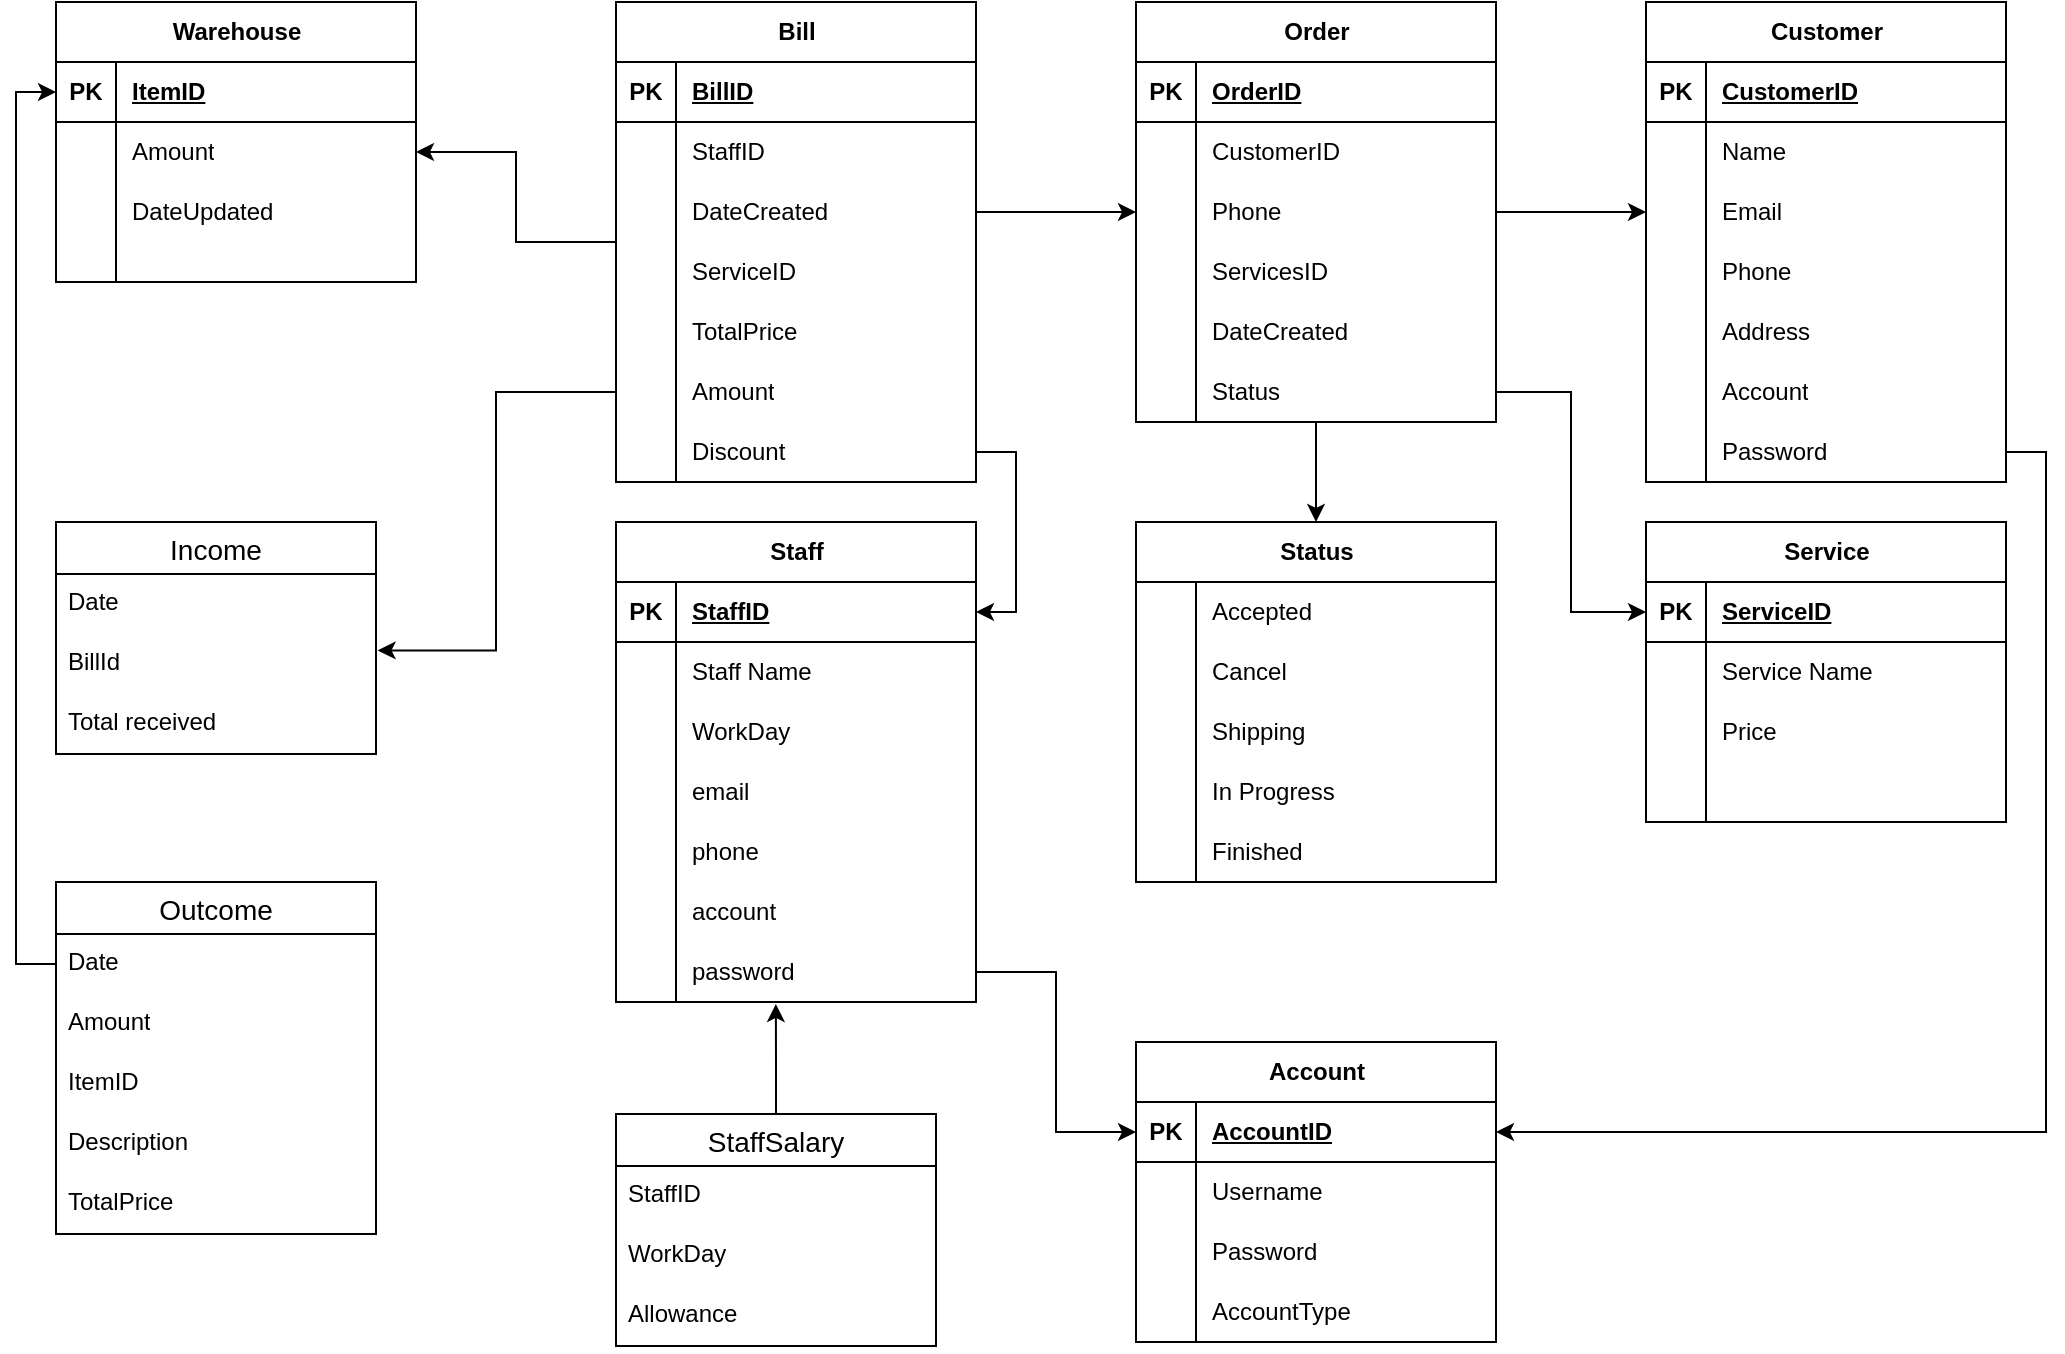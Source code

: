 <mxfile version="21.2.9" type="device">
  <diagram name="Page-1" id="o7wkLLLnTielFlloHfRZ">
    <mxGraphModel dx="1900" dy="541" grid="1" gridSize="10" guides="1" tooltips="1" connect="1" arrows="1" fold="1" page="1" pageScale="1" pageWidth="850" pageHeight="1100" math="0" shadow="0">
      <root>
        <mxCell id="0" />
        <mxCell id="1" parent="0" />
        <mxCell id="lb1HLrPJWHEXvHFpkIHX-1" value="Order" style="shape=table;startSize=30;container=1;collapsible=1;childLayout=tableLayout;fixedRows=1;rowLines=0;fontStyle=1;align=center;resizeLast=1;html=1;" vertex="1" parent="1">
          <mxGeometry x="80" y="80" width="180" height="210" as="geometry" />
        </mxCell>
        <mxCell id="lb1HLrPJWHEXvHFpkIHX-2" value="" style="shape=tableRow;horizontal=0;startSize=0;swimlaneHead=0;swimlaneBody=0;fillColor=none;collapsible=0;dropTarget=0;points=[[0,0.5],[1,0.5]];portConstraint=eastwest;top=0;left=0;right=0;bottom=1;" vertex="1" parent="lb1HLrPJWHEXvHFpkIHX-1">
          <mxGeometry y="30" width="180" height="30" as="geometry" />
        </mxCell>
        <mxCell id="lb1HLrPJWHEXvHFpkIHX-3" value="PK" style="shape=partialRectangle;connectable=0;fillColor=none;top=0;left=0;bottom=0;right=0;fontStyle=1;overflow=hidden;whiteSpace=wrap;html=1;" vertex="1" parent="lb1HLrPJWHEXvHFpkIHX-2">
          <mxGeometry width="30" height="30" as="geometry">
            <mxRectangle width="30" height="30" as="alternateBounds" />
          </mxGeometry>
        </mxCell>
        <mxCell id="lb1HLrPJWHEXvHFpkIHX-4" value="OrderID" style="shape=partialRectangle;connectable=0;fillColor=none;top=0;left=0;bottom=0;right=0;align=left;spacingLeft=6;fontStyle=5;overflow=hidden;whiteSpace=wrap;html=1;" vertex="1" parent="lb1HLrPJWHEXvHFpkIHX-2">
          <mxGeometry x="30" width="150" height="30" as="geometry">
            <mxRectangle width="150" height="30" as="alternateBounds" />
          </mxGeometry>
        </mxCell>
        <mxCell id="lb1HLrPJWHEXvHFpkIHX-5" value="" style="shape=tableRow;horizontal=0;startSize=0;swimlaneHead=0;swimlaneBody=0;fillColor=none;collapsible=0;dropTarget=0;points=[[0,0.5],[1,0.5]];portConstraint=eastwest;top=0;left=0;right=0;bottom=0;" vertex="1" parent="lb1HLrPJWHEXvHFpkIHX-1">
          <mxGeometry y="60" width="180" height="30" as="geometry" />
        </mxCell>
        <mxCell id="lb1HLrPJWHEXvHFpkIHX-6" value="" style="shape=partialRectangle;connectable=0;fillColor=none;top=0;left=0;bottom=0;right=0;editable=1;overflow=hidden;whiteSpace=wrap;html=1;" vertex="1" parent="lb1HLrPJWHEXvHFpkIHX-5">
          <mxGeometry width="30" height="30" as="geometry">
            <mxRectangle width="30" height="30" as="alternateBounds" />
          </mxGeometry>
        </mxCell>
        <mxCell id="lb1HLrPJWHEXvHFpkIHX-7" value="CustomerID" style="shape=partialRectangle;connectable=0;fillColor=none;top=0;left=0;bottom=0;right=0;align=left;spacingLeft=6;overflow=hidden;whiteSpace=wrap;html=1;" vertex="1" parent="lb1HLrPJWHEXvHFpkIHX-5">
          <mxGeometry x="30" width="150" height="30" as="geometry">
            <mxRectangle width="150" height="30" as="alternateBounds" />
          </mxGeometry>
        </mxCell>
        <mxCell id="lb1HLrPJWHEXvHFpkIHX-8" value="" style="shape=tableRow;horizontal=0;startSize=0;swimlaneHead=0;swimlaneBody=0;fillColor=none;collapsible=0;dropTarget=0;points=[[0,0.5],[1,0.5]];portConstraint=eastwest;top=0;left=0;right=0;bottom=0;" vertex="1" parent="lb1HLrPJWHEXvHFpkIHX-1">
          <mxGeometry y="90" width="180" height="30" as="geometry" />
        </mxCell>
        <mxCell id="lb1HLrPJWHEXvHFpkIHX-9" value="" style="shape=partialRectangle;connectable=0;fillColor=none;top=0;left=0;bottom=0;right=0;editable=1;overflow=hidden;whiteSpace=wrap;html=1;" vertex="1" parent="lb1HLrPJWHEXvHFpkIHX-8">
          <mxGeometry width="30" height="30" as="geometry">
            <mxRectangle width="30" height="30" as="alternateBounds" />
          </mxGeometry>
        </mxCell>
        <mxCell id="lb1HLrPJWHEXvHFpkIHX-10" value="Phone" style="shape=partialRectangle;connectable=0;fillColor=none;top=0;left=0;bottom=0;right=0;align=left;spacingLeft=6;overflow=hidden;whiteSpace=wrap;html=1;" vertex="1" parent="lb1HLrPJWHEXvHFpkIHX-8">
          <mxGeometry x="30" width="150" height="30" as="geometry">
            <mxRectangle width="150" height="30" as="alternateBounds" />
          </mxGeometry>
        </mxCell>
        <mxCell id="lb1HLrPJWHEXvHFpkIHX-11" value="" style="shape=tableRow;horizontal=0;startSize=0;swimlaneHead=0;swimlaneBody=0;fillColor=none;collapsible=0;dropTarget=0;points=[[0,0.5],[1,0.5]];portConstraint=eastwest;top=0;left=0;right=0;bottom=0;" vertex="1" parent="lb1HLrPJWHEXvHFpkIHX-1">
          <mxGeometry y="120" width="180" height="30" as="geometry" />
        </mxCell>
        <mxCell id="lb1HLrPJWHEXvHFpkIHX-12" value="" style="shape=partialRectangle;connectable=0;fillColor=none;top=0;left=0;bottom=0;right=0;editable=1;overflow=hidden;whiteSpace=wrap;html=1;" vertex="1" parent="lb1HLrPJWHEXvHFpkIHX-11">
          <mxGeometry width="30" height="30" as="geometry">
            <mxRectangle width="30" height="30" as="alternateBounds" />
          </mxGeometry>
        </mxCell>
        <mxCell id="lb1HLrPJWHEXvHFpkIHX-13" value="ServicesID" style="shape=partialRectangle;connectable=0;fillColor=none;top=0;left=0;bottom=0;right=0;align=left;spacingLeft=6;overflow=hidden;whiteSpace=wrap;html=1;" vertex="1" parent="lb1HLrPJWHEXvHFpkIHX-11">
          <mxGeometry x="30" width="150" height="30" as="geometry">
            <mxRectangle width="150" height="30" as="alternateBounds" />
          </mxGeometry>
        </mxCell>
        <mxCell id="lb1HLrPJWHEXvHFpkIHX-14" value="" style="shape=tableRow;horizontal=0;startSize=0;swimlaneHead=0;swimlaneBody=0;fillColor=none;collapsible=0;dropTarget=0;points=[[0,0.5],[1,0.5]];portConstraint=eastwest;top=0;left=0;right=0;bottom=0;" vertex="1" parent="lb1HLrPJWHEXvHFpkIHX-1">
          <mxGeometry y="150" width="180" height="30" as="geometry" />
        </mxCell>
        <mxCell id="lb1HLrPJWHEXvHFpkIHX-15" value="" style="shape=partialRectangle;connectable=0;fillColor=none;top=0;left=0;bottom=0;right=0;editable=1;overflow=hidden;whiteSpace=wrap;html=1;" vertex="1" parent="lb1HLrPJWHEXvHFpkIHX-14">
          <mxGeometry width="30" height="30" as="geometry">
            <mxRectangle width="30" height="30" as="alternateBounds" />
          </mxGeometry>
        </mxCell>
        <mxCell id="lb1HLrPJWHEXvHFpkIHX-16" value="DateCreated" style="shape=partialRectangle;connectable=0;fillColor=none;top=0;left=0;bottom=0;right=0;align=left;spacingLeft=6;overflow=hidden;whiteSpace=wrap;html=1;" vertex="1" parent="lb1HLrPJWHEXvHFpkIHX-14">
          <mxGeometry x="30" width="150" height="30" as="geometry">
            <mxRectangle width="150" height="30" as="alternateBounds" />
          </mxGeometry>
        </mxCell>
        <mxCell id="lb1HLrPJWHEXvHFpkIHX-17" value="" style="shape=tableRow;horizontal=0;startSize=0;swimlaneHead=0;swimlaneBody=0;fillColor=none;collapsible=0;dropTarget=0;points=[[0,0.5],[1,0.5]];portConstraint=eastwest;top=0;left=0;right=0;bottom=0;" vertex="1" parent="lb1HLrPJWHEXvHFpkIHX-1">
          <mxGeometry y="180" width="180" height="30" as="geometry" />
        </mxCell>
        <mxCell id="lb1HLrPJWHEXvHFpkIHX-18" value="" style="shape=partialRectangle;connectable=0;fillColor=none;top=0;left=0;bottom=0;right=0;editable=1;overflow=hidden;whiteSpace=wrap;html=1;" vertex="1" parent="lb1HLrPJWHEXvHFpkIHX-17">
          <mxGeometry width="30" height="30" as="geometry">
            <mxRectangle width="30" height="30" as="alternateBounds" />
          </mxGeometry>
        </mxCell>
        <mxCell id="lb1HLrPJWHEXvHFpkIHX-19" value="Status" style="shape=partialRectangle;connectable=0;fillColor=none;top=0;left=0;bottom=0;right=0;align=left;spacingLeft=6;overflow=hidden;whiteSpace=wrap;html=1;" vertex="1" parent="lb1HLrPJWHEXvHFpkIHX-17">
          <mxGeometry x="30" width="150" height="30" as="geometry">
            <mxRectangle width="150" height="30" as="alternateBounds" />
          </mxGeometry>
        </mxCell>
        <mxCell id="lb1HLrPJWHEXvHFpkIHX-20" value="Status" style="shape=table;startSize=30;container=1;collapsible=1;childLayout=tableLayout;fixedRows=1;rowLines=0;fontStyle=1;align=center;resizeLast=1;html=1;" vertex="1" parent="1">
          <mxGeometry x="80" y="340" width="180" height="180" as="geometry" />
        </mxCell>
        <mxCell id="lb1HLrPJWHEXvHFpkIHX-24" value="" style="shape=tableRow;horizontal=0;startSize=0;swimlaneHead=0;swimlaneBody=0;fillColor=none;collapsible=0;dropTarget=0;points=[[0,0.5],[1,0.5]];portConstraint=eastwest;top=0;left=0;right=0;bottom=0;" vertex="1" parent="lb1HLrPJWHEXvHFpkIHX-20">
          <mxGeometry y="30" width="180" height="30" as="geometry" />
        </mxCell>
        <mxCell id="lb1HLrPJWHEXvHFpkIHX-25" value="" style="shape=partialRectangle;connectable=0;fillColor=none;top=0;left=0;bottom=0;right=0;editable=1;overflow=hidden;whiteSpace=wrap;html=1;" vertex="1" parent="lb1HLrPJWHEXvHFpkIHX-24">
          <mxGeometry width="30" height="30" as="geometry">
            <mxRectangle width="30" height="30" as="alternateBounds" />
          </mxGeometry>
        </mxCell>
        <mxCell id="lb1HLrPJWHEXvHFpkIHX-26" value="Accepted" style="shape=partialRectangle;connectable=0;fillColor=none;top=0;left=0;bottom=0;right=0;align=left;spacingLeft=6;overflow=hidden;whiteSpace=wrap;html=1;" vertex="1" parent="lb1HLrPJWHEXvHFpkIHX-24">
          <mxGeometry x="30" width="150" height="30" as="geometry">
            <mxRectangle width="150" height="30" as="alternateBounds" />
          </mxGeometry>
        </mxCell>
        <mxCell id="lb1HLrPJWHEXvHFpkIHX-27" value="" style="shape=tableRow;horizontal=0;startSize=0;swimlaneHead=0;swimlaneBody=0;fillColor=none;collapsible=0;dropTarget=0;points=[[0,0.5],[1,0.5]];portConstraint=eastwest;top=0;left=0;right=0;bottom=0;" vertex="1" parent="lb1HLrPJWHEXvHFpkIHX-20">
          <mxGeometry y="60" width="180" height="30" as="geometry" />
        </mxCell>
        <mxCell id="lb1HLrPJWHEXvHFpkIHX-28" value="" style="shape=partialRectangle;connectable=0;fillColor=none;top=0;left=0;bottom=0;right=0;editable=1;overflow=hidden;whiteSpace=wrap;html=1;" vertex="1" parent="lb1HLrPJWHEXvHFpkIHX-27">
          <mxGeometry width="30" height="30" as="geometry">
            <mxRectangle width="30" height="30" as="alternateBounds" />
          </mxGeometry>
        </mxCell>
        <mxCell id="lb1HLrPJWHEXvHFpkIHX-29" value="Cancel" style="shape=partialRectangle;connectable=0;fillColor=none;top=0;left=0;bottom=0;right=0;align=left;spacingLeft=6;overflow=hidden;whiteSpace=wrap;html=1;" vertex="1" parent="lb1HLrPJWHEXvHFpkIHX-27">
          <mxGeometry x="30" width="150" height="30" as="geometry">
            <mxRectangle width="150" height="30" as="alternateBounds" />
          </mxGeometry>
        </mxCell>
        <mxCell id="lb1HLrPJWHEXvHFpkIHX-30" value="" style="shape=tableRow;horizontal=0;startSize=0;swimlaneHead=0;swimlaneBody=0;fillColor=none;collapsible=0;dropTarget=0;points=[[0,0.5],[1,0.5]];portConstraint=eastwest;top=0;left=0;right=0;bottom=0;" vertex="1" parent="lb1HLrPJWHEXvHFpkIHX-20">
          <mxGeometry y="90" width="180" height="30" as="geometry" />
        </mxCell>
        <mxCell id="lb1HLrPJWHEXvHFpkIHX-31" value="" style="shape=partialRectangle;connectable=0;fillColor=none;top=0;left=0;bottom=0;right=0;editable=1;overflow=hidden;whiteSpace=wrap;html=1;" vertex="1" parent="lb1HLrPJWHEXvHFpkIHX-30">
          <mxGeometry width="30" height="30" as="geometry">
            <mxRectangle width="30" height="30" as="alternateBounds" />
          </mxGeometry>
        </mxCell>
        <mxCell id="lb1HLrPJWHEXvHFpkIHX-32" value="Shipping" style="shape=partialRectangle;connectable=0;fillColor=none;top=0;left=0;bottom=0;right=0;align=left;spacingLeft=6;overflow=hidden;whiteSpace=wrap;html=1;" vertex="1" parent="lb1HLrPJWHEXvHFpkIHX-30">
          <mxGeometry x="30" width="150" height="30" as="geometry">
            <mxRectangle width="150" height="30" as="alternateBounds" />
          </mxGeometry>
        </mxCell>
        <mxCell id="lb1HLrPJWHEXvHFpkIHX-33" value="" style="shape=tableRow;horizontal=0;startSize=0;swimlaneHead=0;swimlaneBody=0;fillColor=none;collapsible=0;dropTarget=0;points=[[0,0.5],[1,0.5]];portConstraint=eastwest;top=0;left=0;right=0;bottom=0;" vertex="1" parent="lb1HLrPJWHEXvHFpkIHX-20">
          <mxGeometry y="120" width="180" height="30" as="geometry" />
        </mxCell>
        <mxCell id="lb1HLrPJWHEXvHFpkIHX-34" value="" style="shape=partialRectangle;connectable=0;fillColor=none;top=0;left=0;bottom=0;right=0;editable=1;overflow=hidden;whiteSpace=wrap;html=1;" vertex="1" parent="lb1HLrPJWHEXvHFpkIHX-33">
          <mxGeometry width="30" height="30" as="geometry">
            <mxRectangle width="30" height="30" as="alternateBounds" />
          </mxGeometry>
        </mxCell>
        <mxCell id="lb1HLrPJWHEXvHFpkIHX-35" value="In Progress" style="shape=partialRectangle;connectable=0;fillColor=none;top=0;left=0;bottom=0;right=0;align=left;spacingLeft=6;overflow=hidden;whiteSpace=wrap;html=1;" vertex="1" parent="lb1HLrPJWHEXvHFpkIHX-33">
          <mxGeometry x="30" width="150" height="30" as="geometry">
            <mxRectangle width="150" height="30" as="alternateBounds" />
          </mxGeometry>
        </mxCell>
        <mxCell id="lb1HLrPJWHEXvHFpkIHX-36" value="" style="shape=tableRow;horizontal=0;startSize=0;swimlaneHead=0;swimlaneBody=0;fillColor=none;collapsible=0;dropTarget=0;points=[[0,0.5],[1,0.5]];portConstraint=eastwest;top=0;left=0;right=0;bottom=0;" vertex="1" parent="lb1HLrPJWHEXvHFpkIHX-20">
          <mxGeometry y="150" width="180" height="30" as="geometry" />
        </mxCell>
        <mxCell id="lb1HLrPJWHEXvHFpkIHX-37" value="" style="shape=partialRectangle;connectable=0;fillColor=none;top=0;left=0;bottom=0;right=0;editable=1;overflow=hidden;whiteSpace=wrap;html=1;" vertex="1" parent="lb1HLrPJWHEXvHFpkIHX-36">
          <mxGeometry width="30" height="30" as="geometry">
            <mxRectangle width="30" height="30" as="alternateBounds" />
          </mxGeometry>
        </mxCell>
        <mxCell id="lb1HLrPJWHEXvHFpkIHX-38" value="Finished" style="shape=partialRectangle;connectable=0;fillColor=none;top=0;left=0;bottom=0;right=0;align=left;spacingLeft=6;overflow=hidden;whiteSpace=wrap;html=1;" vertex="1" parent="lb1HLrPJWHEXvHFpkIHX-36">
          <mxGeometry x="30" width="150" height="30" as="geometry">
            <mxRectangle width="150" height="30" as="alternateBounds" />
          </mxGeometry>
        </mxCell>
        <mxCell id="lb1HLrPJWHEXvHFpkIHX-42" value="Customer" style="shape=table;startSize=30;container=1;collapsible=1;childLayout=tableLayout;fixedRows=1;rowLines=0;fontStyle=1;align=center;resizeLast=1;html=1;" vertex="1" parent="1">
          <mxGeometry x="335" y="80" width="180" height="240" as="geometry" />
        </mxCell>
        <mxCell id="lb1HLrPJWHEXvHFpkIHX-43" value="" style="shape=tableRow;horizontal=0;startSize=0;swimlaneHead=0;swimlaneBody=0;fillColor=none;collapsible=0;dropTarget=0;points=[[0,0.5],[1,0.5]];portConstraint=eastwest;top=0;left=0;right=0;bottom=1;" vertex="1" parent="lb1HLrPJWHEXvHFpkIHX-42">
          <mxGeometry y="30" width="180" height="30" as="geometry" />
        </mxCell>
        <mxCell id="lb1HLrPJWHEXvHFpkIHX-44" value="PK" style="shape=partialRectangle;connectable=0;fillColor=none;top=0;left=0;bottom=0;right=0;fontStyle=1;overflow=hidden;whiteSpace=wrap;html=1;" vertex="1" parent="lb1HLrPJWHEXvHFpkIHX-43">
          <mxGeometry width="30" height="30" as="geometry">
            <mxRectangle width="30" height="30" as="alternateBounds" />
          </mxGeometry>
        </mxCell>
        <mxCell id="lb1HLrPJWHEXvHFpkIHX-45" value="CustomerID" style="shape=partialRectangle;connectable=0;fillColor=none;top=0;left=0;bottom=0;right=0;align=left;spacingLeft=6;fontStyle=5;overflow=hidden;whiteSpace=wrap;html=1;" vertex="1" parent="lb1HLrPJWHEXvHFpkIHX-43">
          <mxGeometry x="30" width="150" height="30" as="geometry">
            <mxRectangle width="150" height="30" as="alternateBounds" />
          </mxGeometry>
        </mxCell>
        <mxCell id="lb1HLrPJWHEXvHFpkIHX-46" value="" style="shape=tableRow;horizontal=0;startSize=0;swimlaneHead=0;swimlaneBody=0;fillColor=none;collapsible=0;dropTarget=0;points=[[0,0.5],[1,0.5]];portConstraint=eastwest;top=0;left=0;right=0;bottom=0;" vertex="1" parent="lb1HLrPJWHEXvHFpkIHX-42">
          <mxGeometry y="60" width="180" height="30" as="geometry" />
        </mxCell>
        <mxCell id="lb1HLrPJWHEXvHFpkIHX-47" value="" style="shape=partialRectangle;connectable=0;fillColor=none;top=0;left=0;bottom=0;right=0;editable=1;overflow=hidden;whiteSpace=wrap;html=1;" vertex="1" parent="lb1HLrPJWHEXvHFpkIHX-46">
          <mxGeometry width="30" height="30" as="geometry">
            <mxRectangle width="30" height="30" as="alternateBounds" />
          </mxGeometry>
        </mxCell>
        <mxCell id="lb1HLrPJWHEXvHFpkIHX-48" value="Name" style="shape=partialRectangle;connectable=0;fillColor=none;top=0;left=0;bottom=0;right=0;align=left;spacingLeft=6;overflow=hidden;whiteSpace=wrap;html=1;" vertex="1" parent="lb1HLrPJWHEXvHFpkIHX-46">
          <mxGeometry x="30" width="150" height="30" as="geometry">
            <mxRectangle width="150" height="30" as="alternateBounds" />
          </mxGeometry>
        </mxCell>
        <mxCell id="lb1HLrPJWHEXvHFpkIHX-49" value="" style="shape=tableRow;horizontal=0;startSize=0;swimlaneHead=0;swimlaneBody=0;fillColor=none;collapsible=0;dropTarget=0;points=[[0,0.5],[1,0.5]];portConstraint=eastwest;top=0;left=0;right=0;bottom=0;" vertex="1" parent="lb1HLrPJWHEXvHFpkIHX-42">
          <mxGeometry y="90" width="180" height="30" as="geometry" />
        </mxCell>
        <mxCell id="lb1HLrPJWHEXvHFpkIHX-50" value="" style="shape=partialRectangle;connectable=0;fillColor=none;top=0;left=0;bottom=0;right=0;editable=1;overflow=hidden;whiteSpace=wrap;html=1;" vertex="1" parent="lb1HLrPJWHEXvHFpkIHX-49">
          <mxGeometry width="30" height="30" as="geometry">
            <mxRectangle width="30" height="30" as="alternateBounds" />
          </mxGeometry>
        </mxCell>
        <mxCell id="lb1HLrPJWHEXvHFpkIHX-51" value="Email" style="shape=partialRectangle;connectable=0;fillColor=none;top=0;left=0;bottom=0;right=0;align=left;spacingLeft=6;overflow=hidden;whiteSpace=wrap;html=1;" vertex="1" parent="lb1HLrPJWHEXvHFpkIHX-49">
          <mxGeometry x="30" width="150" height="30" as="geometry">
            <mxRectangle width="150" height="30" as="alternateBounds" />
          </mxGeometry>
        </mxCell>
        <mxCell id="lb1HLrPJWHEXvHFpkIHX-52" value="" style="shape=tableRow;horizontal=0;startSize=0;swimlaneHead=0;swimlaneBody=0;fillColor=none;collapsible=0;dropTarget=0;points=[[0,0.5],[1,0.5]];portConstraint=eastwest;top=0;left=0;right=0;bottom=0;" vertex="1" parent="lb1HLrPJWHEXvHFpkIHX-42">
          <mxGeometry y="120" width="180" height="30" as="geometry" />
        </mxCell>
        <mxCell id="lb1HLrPJWHEXvHFpkIHX-53" value="" style="shape=partialRectangle;connectable=0;fillColor=none;top=0;left=0;bottom=0;right=0;editable=1;overflow=hidden;whiteSpace=wrap;html=1;" vertex="1" parent="lb1HLrPJWHEXvHFpkIHX-52">
          <mxGeometry width="30" height="30" as="geometry">
            <mxRectangle width="30" height="30" as="alternateBounds" />
          </mxGeometry>
        </mxCell>
        <mxCell id="lb1HLrPJWHEXvHFpkIHX-54" value="Phone" style="shape=partialRectangle;connectable=0;fillColor=none;top=0;left=0;bottom=0;right=0;align=left;spacingLeft=6;overflow=hidden;whiteSpace=wrap;html=1;" vertex="1" parent="lb1HLrPJWHEXvHFpkIHX-52">
          <mxGeometry x="30" width="150" height="30" as="geometry">
            <mxRectangle width="150" height="30" as="alternateBounds" />
          </mxGeometry>
        </mxCell>
        <mxCell id="lb1HLrPJWHEXvHFpkIHX-189" value="" style="shape=tableRow;horizontal=0;startSize=0;swimlaneHead=0;swimlaneBody=0;fillColor=none;collapsible=0;dropTarget=0;points=[[0,0.5],[1,0.5]];portConstraint=eastwest;top=0;left=0;right=0;bottom=0;" vertex="1" parent="lb1HLrPJWHEXvHFpkIHX-42">
          <mxGeometry y="150" width="180" height="30" as="geometry" />
        </mxCell>
        <mxCell id="lb1HLrPJWHEXvHFpkIHX-190" value="" style="shape=partialRectangle;connectable=0;fillColor=none;top=0;left=0;bottom=0;right=0;editable=1;overflow=hidden;whiteSpace=wrap;html=1;" vertex="1" parent="lb1HLrPJWHEXvHFpkIHX-189">
          <mxGeometry width="30" height="30" as="geometry">
            <mxRectangle width="30" height="30" as="alternateBounds" />
          </mxGeometry>
        </mxCell>
        <mxCell id="lb1HLrPJWHEXvHFpkIHX-191" value="Address" style="shape=partialRectangle;connectable=0;fillColor=none;top=0;left=0;bottom=0;right=0;align=left;spacingLeft=6;overflow=hidden;whiteSpace=wrap;html=1;" vertex="1" parent="lb1HLrPJWHEXvHFpkIHX-189">
          <mxGeometry x="30" width="150" height="30" as="geometry">
            <mxRectangle width="150" height="30" as="alternateBounds" />
          </mxGeometry>
        </mxCell>
        <mxCell id="lb1HLrPJWHEXvHFpkIHX-55" value="" style="shape=tableRow;horizontal=0;startSize=0;swimlaneHead=0;swimlaneBody=0;fillColor=none;collapsible=0;dropTarget=0;points=[[0,0.5],[1,0.5]];portConstraint=eastwest;top=0;left=0;right=0;bottom=0;" vertex="1" parent="lb1HLrPJWHEXvHFpkIHX-42">
          <mxGeometry y="180" width="180" height="30" as="geometry" />
        </mxCell>
        <mxCell id="lb1HLrPJWHEXvHFpkIHX-56" value="" style="shape=partialRectangle;connectable=0;fillColor=none;top=0;left=0;bottom=0;right=0;editable=1;overflow=hidden;whiteSpace=wrap;html=1;" vertex="1" parent="lb1HLrPJWHEXvHFpkIHX-55">
          <mxGeometry width="30" height="30" as="geometry">
            <mxRectangle width="30" height="30" as="alternateBounds" />
          </mxGeometry>
        </mxCell>
        <mxCell id="lb1HLrPJWHEXvHFpkIHX-57" value="Account" style="shape=partialRectangle;connectable=0;fillColor=none;top=0;left=0;bottom=0;right=0;align=left;spacingLeft=6;overflow=hidden;whiteSpace=wrap;html=1;" vertex="1" parent="lb1HLrPJWHEXvHFpkIHX-55">
          <mxGeometry x="30" width="150" height="30" as="geometry">
            <mxRectangle width="150" height="30" as="alternateBounds" />
          </mxGeometry>
        </mxCell>
        <mxCell id="lb1HLrPJWHEXvHFpkIHX-58" value="" style="shape=tableRow;horizontal=0;startSize=0;swimlaneHead=0;swimlaneBody=0;fillColor=none;collapsible=0;dropTarget=0;points=[[0,0.5],[1,0.5]];portConstraint=eastwest;top=0;left=0;right=0;bottom=0;" vertex="1" parent="lb1HLrPJWHEXvHFpkIHX-42">
          <mxGeometry y="210" width="180" height="30" as="geometry" />
        </mxCell>
        <mxCell id="lb1HLrPJWHEXvHFpkIHX-59" value="" style="shape=partialRectangle;connectable=0;fillColor=none;top=0;left=0;bottom=0;right=0;editable=1;overflow=hidden;whiteSpace=wrap;html=1;" vertex="1" parent="lb1HLrPJWHEXvHFpkIHX-58">
          <mxGeometry width="30" height="30" as="geometry">
            <mxRectangle width="30" height="30" as="alternateBounds" />
          </mxGeometry>
        </mxCell>
        <mxCell id="lb1HLrPJWHEXvHFpkIHX-60" value="Password" style="shape=partialRectangle;connectable=0;fillColor=none;top=0;left=0;bottom=0;right=0;align=left;spacingLeft=6;overflow=hidden;whiteSpace=wrap;html=1;" vertex="1" parent="lb1HLrPJWHEXvHFpkIHX-58">
          <mxGeometry x="30" width="150" height="30" as="geometry">
            <mxRectangle width="150" height="30" as="alternateBounds" />
          </mxGeometry>
        </mxCell>
        <mxCell id="lb1HLrPJWHEXvHFpkIHX-62" value="Service" style="shape=table;startSize=30;container=1;collapsible=1;childLayout=tableLayout;fixedRows=1;rowLines=0;fontStyle=1;align=center;resizeLast=1;html=1;" vertex="1" parent="1">
          <mxGeometry x="335" y="340" width="180" height="150" as="geometry" />
        </mxCell>
        <mxCell id="lb1HLrPJWHEXvHFpkIHX-63" value="" style="shape=tableRow;horizontal=0;startSize=0;swimlaneHead=0;swimlaneBody=0;fillColor=none;collapsible=0;dropTarget=0;points=[[0,0.5],[1,0.5]];portConstraint=eastwest;top=0;left=0;right=0;bottom=1;" vertex="1" parent="lb1HLrPJWHEXvHFpkIHX-62">
          <mxGeometry y="30" width="180" height="30" as="geometry" />
        </mxCell>
        <mxCell id="lb1HLrPJWHEXvHFpkIHX-64" value="PK" style="shape=partialRectangle;connectable=0;fillColor=none;top=0;left=0;bottom=0;right=0;fontStyle=1;overflow=hidden;whiteSpace=wrap;html=1;" vertex="1" parent="lb1HLrPJWHEXvHFpkIHX-63">
          <mxGeometry width="30" height="30" as="geometry">
            <mxRectangle width="30" height="30" as="alternateBounds" />
          </mxGeometry>
        </mxCell>
        <mxCell id="lb1HLrPJWHEXvHFpkIHX-65" value="ServiceID" style="shape=partialRectangle;connectable=0;fillColor=none;top=0;left=0;bottom=0;right=0;align=left;spacingLeft=6;fontStyle=5;overflow=hidden;whiteSpace=wrap;html=1;" vertex="1" parent="lb1HLrPJWHEXvHFpkIHX-63">
          <mxGeometry x="30" width="150" height="30" as="geometry">
            <mxRectangle width="150" height="30" as="alternateBounds" />
          </mxGeometry>
        </mxCell>
        <mxCell id="lb1HLrPJWHEXvHFpkIHX-66" value="" style="shape=tableRow;horizontal=0;startSize=0;swimlaneHead=0;swimlaneBody=0;fillColor=none;collapsible=0;dropTarget=0;points=[[0,0.5],[1,0.5]];portConstraint=eastwest;top=0;left=0;right=0;bottom=0;" vertex="1" parent="lb1HLrPJWHEXvHFpkIHX-62">
          <mxGeometry y="60" width="180" height="30" as="geometry" />
        </mxCell>
        <mxCell id="lb1HLrPJWHEXvHFpkIHX-67" value="" style="shape=partialRectangle;connectable=0;fillColor=none;top=0;left=0;bottom=0;right=0;editable=1;overflow=hidden;whiteSpace=wrap;html=1;" vertex="1" parent="lb1HLrPJWHEXvHFpkIHX-66">
          <mxGeometry width="30" height="30" as="geometry">
            <mxRectangle width="30" height="30" as="alternateBounds" />
          </mxGeometry>
        </mxCell>
        <mxCell id="lb1HLrPJWHEXvHFpkIHX-68" value="Service Name" style="shape=partialRectangle;connectable=0;fillColor=none;top=0;left=0;bottom=0;right=0;align=left;spacingLeft=6;overflow=hidden;whiteSpace=wrap;html=1;" vertex="1" parent="lb1HLrPJWHEXvHFpkIHX-66">
          <mxGeometry x="30" width="150" height="30" as="geometry">
            <mxRectangle width="150" height="30" as="alternateBounds" />
          </mxGeometry>
        </mxCell>
        <mxCell id="lb1HLrPJWHEXvHFpkIHX-69" value="" style="shape=tableRow;horizontal=0;startSize=0;swimlaneHead=0;swimlaneBody=0;fillColor=none;collapsible=0;dropTarget=0;points=[[0,0.5],[1,0.5]];portConstraint=eastwest;top=0;left=0;right=0;bottom=0;" vertex="1" parent="lb1HLrPJWHEXvHFpkIHX-62">
          <mxGeometry y="90" width="180" height="30" as="geometry" />
        </mxCell>
        <mxCell id="lb1HLrPJWHEXvHFpkIHX-70" value="" style="shape=partialRectangle;connectable=0;fillColor=none;top=0;left=0;bottom=0;right=0;editable=1;overflow=hidden;whiteSpace=wrap;html=1;" vertex="1" parent="lb1HLrPJWHEXvHFpkIHX-69">
          <mxGeometry width="30" height="30" as="geometry">
            <mxRectangle width="30" height="30" as="alternateBounds" />
          </mxGeometry>
        </mxCell>
        <mxCell id="lb1HLrPJWHEXvHFpkIHX-71" value="Price" style="shape=partialRectangle;connectable=0;fillColor=none;top=0;left=0;bottom=0;right=0;align=left;spacingLeft=6;overflow=hidden;whiteSpace=wrap;html=1;" vertex="1" parent="lb1HLrPJWHEXvHFpkIHX-69">
          <mxGeometry x="30" width="150" height="30" as="geometry">
            <mxRectangle width="150" height="30" as="alternateBounds" />
          </mxGeometry>
        </mxCell>
        <mxCell id="lb1HLrPJWHEXvHFpkIHX-72" value="" style="shape=tableRow;horizontal=0;startSize=0;swimlaneHead=0;swimlaneBody=0;fillColor=none;collapsible=0;dropTarget=0;points=[[0,0.5],[1,0.5]];portConstraint=eastwest;top=0;left=0;right=0;bottom=0;" vertex="1" parent="lb1HLrPJWHEXvHFpkIHX-62">
          <mxGeometry y="120" width="180" height="30" as="geometry" />
        </mxCell>
        <mxCell id="lb1HLrPJWHEXvHFpkIHX-73" value="" style="shape=partialRectangle;connectable=0;fillColor=none;top=0;left=0;bottom=0;right=0;editable=1;overflow=hidden;whiteSpace=wrap;html=1;" vertex="1" parent="lb1HLrPJWHEXvHFpkIHX-72">
          <mxGeometry width="30" height="30" as="geometry">
            <mxRectangle width="30" height="30" as="alternateBounds" />
          </mxGeometry>
        </mxCell>
        <mxCell id="lb1HLrPJWHEXvHFpkIHX-74" value="" style="shape=partialRectangle;connectable=0;fillColor=none;top=0;left=0;bottom=0;right=0;align=left;spacingLeft=6;overflow=hidden;whiteSpace=wrap;html=1;" vertex="1" parent="lb1HLrPJWHEXvHFpkIHX-72">
          <mxGeometry x="30" width="150" height="30" as="geometry">
            <mxRectangle width="150" height="30" as="alternateBounds" />
          </mxGeometry>
        </mxCell>
        <mxCell id="lb1HLrPJWHEXvHFpkIHX-76" value="Bill" style="shape=table;startSize=30;container=1;collapsible=1;childLayout=tableLayout;fixedRows=1;rowLines=0;fontStyle=1;align=center;resizeLast=1;html=1;" vertex="1" parent="1">
          <mxGeometry x="-180" y="80" width="180" height="240" as="geometry" />
        </mxCell>
        <mxCell id="lb1HLrPJWHEXvHFpkIHX-77" value="" style="shape=tableRow;horizontal=0;startSize=0;swimlaneHead=0;swimlaneBody=0;fillColor=none;collapsible=0;dropTarget=0;points=[[0,0.5],[1,0.5]];portConstraint=eastwest;top=0;left=0;right=0;bottom=1;" vertex="1" parent="lb1HLrPJWHEXvHFpkIHX-76">
          <mxGeometry y="30" width="180" height="30" as="geometry" />
        </mxCell>
        <mxCell id="lb1HLrPJWHEXvHFpkIHX-78" value="PK" style="shape=partialRectangle;connectable=0;fillColor=none;top=0;left=0;bottom=0;right=0;fontStyle=1;overflow=hidden;whiteSpace=wrap;html=1;" vertex="1" parent="lb1HLrPJWHEXvHFpkIHX-77">
          <mxGeometry width="30" height="30" as="geometry">
            <mxRectangle width="30" height="30" as="alternateBounds" />
          </mxGeometry>
        </mxCell>
        <mxCell id="lb1HLrPJWHEXvHFpkIHX-79" value="BillID" style="shape=partialRectangle;connectable=0;fillColor=none;top=0;left=0;bottom=0;right=0;align=left;spacingLeft=6;fontStyle=5;overflow=hidden;whiteSpace=wrap;html=1;" vertex="1" parent="lb1HLrPJWHEXvHFpkIHX-77">
          <mxGeometry x="30" width="150" height="30" as="geometry">
            <mxRectangle width="150" height="30" as="alternateBounds" />
          </mxGeometry>
        </mxCell>
        <mxCell id="lb1HLrPJWHEXvHFpkIHX-80" value="" style="shape=tableRow;horizontal=0;startSize=0;swimlaneHead=0;swimlaneBody=0;fillColor=none;collapsible=0;dropTarget=0;points=[[0,0.5],[1,0.5]];portConstraint=eastwest;top=0;left=0;right=0;bottom=0;" vertex="1" parent="lb1HLrPJWHEXvHFpkIHX-76">
          <mxGeometry y="60" width="180" height="30" as="geometry" />
        </mxCell>
        <mxCell id="lb1HLrPJWHEXvHFpkIHX-81" value="" style="shape=partialRectangle;connectable=0;fillColor=none;top=0;left=0;bottom=0;right=0;editable=1;overflow=hidden;whiteSpace=wrap;html=1;" vertex="1" parent="lb1HLrPJWHEXvHFpkIHX-80">
          <mxGeometry width="30" height="30" as="geometry">
            <mxRectangle width="30" height="30" as="alternateBounds" />
          </mxGeometry>
        </mxCell>
        <mxCell id="lb1HLrPJWHEXvHFpkIHX-82" value="StaffID" style="shape=partialRectangle;connectable=0;fillColor=none;top=0;left=0;bottom=0;right=0;align=left;spacingLeft=6;overflow=hidden;whiteSpace=wrap;html=1;" vertex="1" parent="lb1HLrPJWHEXvHFpkIHX-80">
          <mxGeometry x="30" width="150" height="30" as="geometry">
            <mxRectangle width="150" height="30" as="alternateBounds" />
          </mxGeometry>
        </mxCell>
        <mxCell id="lb1HLrPJWHEXvHFpkIHX-83" value="" style="shape=tableRow;horizontal=0;startSize=0;swimlaneHead=0;swimlaneBody=0;fillColor=none;collapsible=0;dropTarget=0;points=[[0,0.5],[1,0.5]];portConstraint=eastwest;top=0;left=0;right=0;bottom=0;" vertex="1" parent="lb1HLrPJWHEXvHFpkIHX-76">
          <mxGeometry y="90" width="180" height="30" as="geometry" />
        </mxCell>
        <mxCell id="lb1HLrPJWHEXvHFpkIHX-84" value="" style="shape=partialRectangle;connectable=0;fillColor=none;top=0;left=0;bottom=0;right=0;editable=1;overflow=hidden;whiteSpace=wrap;html=1;" vertex="1" parent="lb1HLrPJWHEXvHFpkIHX-83">
          <mxGeometry width="30" height="30" as="geometry">
            <mxRectangle width="30" height="30" as="alternateBounds" />
          </mxGeometry>
        </mxCell>
        <mxCell id="lb1HLrPJWHEXvHFpkIHX-85" value="DateCreated" style="shape=partialRectangle;connectable=0;fillColor=none;top=0;left=0;bottom=0;right=0;align=left;spacingLeft=6;overflow=hidden;whiteSpace=wrap;html=1;" vertex="1" parent="lb1HLrPJWHEXvHFpkIHX-83">
          <mxGeometry x="30" width="150" height="30" as="geometry">
            <mxRectangle width="150" height="30" as="alternateBounds" />
          </mxGeometry>
        </mxCell>
        <mxCell id="lb1HLrPJWHEXvHFpkIHX-106" value="" style="shape=tableRow;horizontal=0;startSize=0;swimlaneHead=0;swimlaneBody=0;fillColor=none;collapsible=0;dropTarget=0;points=[[0,0.5],[1,0.5]];portConstraint=eastwest;top=0;left=0;right=0;bottom=0;" vertex="1" parent="lb1HLrPJWHEXvHFpkIHX-76">
          <mxGeometry y="120" width="180" height="30" as="geometry" />
        </mxCell>
        <mxCell id="lb1HLrPJWHEXvHFpkIHX-107" value="" style="shape=partialRectangle;connectable=0;fillColor=none;top=0;left=0;bottom=0;right=0;editable=1;overflow=hidden;whiteSpace=wrap;html=1;" vertex="1" parent="lb1HLrPJWHEXvHFpkIHX-106">
          <mxGeometry width="30" height="30" as="geometry">
            <mxRectangle width="30" height="30" as="alternateBounds" />
          </mxGeometry>
        </mxCell>
        <mxCell id="lb1HLrPJWHEXvHFpkIHX-108" value="ServiceID" style="shape=partialRectangle;connectable=0;fillColor=none;top=0;left=0;bottom=0;right=0;align=left;spacingLeft=6;overflow=hidden;whiteSpace=wrap;html=1;" vertex="1" parent="lb1HLrPJWHEXvHFpkIHX-106">
          <mxGeometry x="30" width="150" height="30" as="geometry">
            <mxRectangle width="150" height="30" as="alternateBounds" />
          </mxGeometry>
        </mxCell>
        <mxCell id="lb1HLrPJWHEXvHFpkIHX-86" value="" style="shape=tableRow;horizontal=0;startSize=0;swimlaneHead=0;swimlaneBody=0;fillColor=none;collapsible=0;dropTarget=0;points=[[0,0.5],[1,0.5]];portConstraint=eastwest;top=0;left=0;right=0;bottom=0;" vertex="1" parent="lb1HLrPJWHEXvHFpkIHX-76">
          <mxGeometry y="150" width="180" height="30" as="geometry" />
        </mxCell>
        <mxCell id="lb1HLrPJWHEXvHFpkIHX-87" value="" style="shape=partialRectangle;connectable=0;fillColor=none;top=0;left=0;bottom=0;right=0;editable=1;overflow=hidden;whiteSpace=wrap;html=1;" vertex="1" parent="lb1HLrPJWHEXvHFpkIHX-86">
          <mxGeometry width="30" height="30" as="geometry">
            <mxRectangle width="30" height="30" as="alternateBounds" />
          </mxGeometry>
        </mxCell>
        <mxCell id="lb1HLrPJWHEXvHFpkIHX-88" value="TotalPrice" style="shape=partialRectangle;connectable=0;fillColor=none;top=0;left=0;bottom=0;right=0;align=left;spacingLeft=6;overflow=hidden;whiteSpace=wrap;html=1;" vertex="1" parent="lb1HLrPJWHEXvHFpkIHX-86">
          <mxGeometry x="30" width="150" height="30" as="geometry">
            <mxRectangle width="150" height="30" as="alternateBounds" />
          </mxGeometry>
        </mxCell>
        <mxCell id="lb1HLrPJWHEXvHFpkIHX-109" value="" style="shape=tableRow;horizontal=0;startSize=0;swimlaneHead=0;swimlaneBody=0;fillColor=none;collapsible=0;dropTarget=0;points=[[0,0.5],[1,0.5]];portConstraint=eastwest;top=0;left=0;right=0;bottom=0;" vertex="1" parent="lb1HLrPJWHEXvHFpkIHX-76">
          <mxGeometry y="180" width="180" height="30" as="geometry" />
        </mxCell>
        <mxCell id="lb1HLrPJWHEXvHFpkIHX-110" value="" style="shape=partialRectangle;connectable=0;fillColor=none;top=0;left=0;bottom=0;right=0;editable=1;overflow=hidden;whiteSpace=wrap;html=1;" vertex="1" parent="lb1HLrPJWHEXvHFpkIHX-109">
          <mxGeometry width="30" height="30" as="geometry">
            <mxRectangle width="30" height="30" as="alternateBounds" />
          </mxGeometry>
        </mxCell>
        <mxCell id="lb1HLrPJWHEXvHFpkIHX-111" value="Amount" style="shape=partialRectangle;connectable=0;fillColor=none;top=0;left=0;bottom=0;right=0;align=left;spacingLeft=6;overflow=hidden;whiteSpace=wrap;html=1;" vertex="1" parent="lb1HLrPJWHEXvHFpkIHX-109">
          <mxGeometry x="30" width="150" height="30" as="geometry">
            <mxRectangle width="150" height="30" as="alternateBounds" />
          </mxGeometry>
        </mxCell>
        <mxCell id="lb1HLrPJWHEXvHFpkIHX-89" value="" style="shape=tableRow;horizontal=0;startSize=0;swimlaneHead=0;swimlaneBody=0;fillColor=none;collapsible=0;dropTarget=0;points=[[0,0.5],[1,0.5]];portConstraint=eastwest;top=0;left=0;right=0;bottom=0;" vertex="1" parent="lb1HLrPJWHEXvHFpkIHX-76">
          <mxGeometry y="210" width="180" height="30" as="geometry" />
        </mxCell>
        <mxCell id="lb1HLrPJWHEXvHFpkIHX-90" value="" style="shape=partialRectangle;connectable=0;fillColor=none;top=0;left=0;bottom=0;right=0;editable=1;overflow=hidden;whiteSpace=wrap;html=1;" vertex="1" parent="lb1HLrPJWHEXvHFpkIHX-89">
          <mxGeometry width="30" height="30" as="geometry">
            <mxRectangle width="30" height="30" as="alternateBounds" />
          </mxGeometry>
        </mxCell>
        <mxCell id="lb1HLrPJWHEXvHFpkIHX-91" value="Discount" style="shape=partialRectangle;connectable=0;fillColor=none;top=0;left=0;bottom=0;right=0;align=left;spacingLeft=6;overflow=hidden;whiteSpace=wrap;html=1;" vertex="1" parent="lb1HLrPJWHEXvHFpkIHX-89">
          <mxGeometry x="30" width="150" height="30" as="geometry">
            <mxRectangle width="150" height="30" as="alternateBounds" />
          </mxGeometry>
        </mxCell>
        <mxCell id="lb1HLrPJWHEXvHFpkIHX-92" style="edgeStyle=orthogonalEdgeStyle;rounded=0;orthogonalLoop=1;jettySize=auto;html=1;exitX=1;exitY=0.5;exitDx=0;exitDy=0;entryX=0;entryY=0.5;entryDx=0;entryDy=0;" edge="1" parent="1" source="lb1HLrPJWHEXvHFpkIHX-83" target="lb1HLrPJWHEXvHFpkIHX-8">
          <mxGeometry relative="1" as="geometry" />
        </mxCell>
        <mxCell id="lb1HLrPJWHEXvHFpkIHX-93" value="Staff" style="shape=table;startSize=30;container=1;collapsible=1;childLayout=tableLayout;fixedRows=1;rowLines=0;fontStyle=1;align=center;resizeLast=1;html=1;" vertex="1" parent="1">
          <mxGeometry x="-180" y="340" width="180" height="240" as="geometry" />
        </mxCell>
        <mxCell id="lb1HLrPJWHEXvHFpkIHX-94" value="" style="shape=tableRow;horizontal=0;startSize=0;swimlaneHead=0;swimlaneBody=0;fillColor=none;collapsible=0;dropTarget=0;points=[[0,0.5],[1,0.5]];portConstraint=eastwest;top=0;left=0;right=0;bottom=1;" vertex="1" parent="lb1HLrPJWHEXvHFpkIHX-93">
          <mxGeometry y="30" width="180" height="30" as="geometry" />
        </mxCell>
        <mxCell id="lb1HLrPJWHEXvHFpkIHX-95" value="PK" style="shape=partialRectangle;connectable=0;fillColor=none;top=0;left=0;bottom=0;right=0;fontStyle=1;overflow=hidden;whiteSpace=wrap;html=1;" vertex="1" parent="lb1HLrPJWHEXvHFpkIHX-94">
          <mxGeometry width="30" height="30" as="geometry">
            <mxRectangle width="30" height="30" as="alternateBounds" />
          </mxGeometry>
        </mxCell>
        <mxCell id="lb1HLrPJWHEXvHFpkIHX-96" value="StaffID" style="shape=partialRectangle;connectable=0;fillColor=none;top=0;left=0;bottom=0;right=0;align=left;spacingLeft=6;fontStyle=5;overflow=hidden;whiteSpace=wrap;html=1;" vertex="1" parent="lb1HLrPJWHEXvHFpkIHX-94">
          <mxGeometry x="30" width="150" height="30" as="geometry">
            <mxRectangle width="150" height="30" as="alternateBounds" />
          </mxGeometry>
        </mxCell>
        <mxCell id="lb1HLrPJWHEXvHFpkIHX-97" value="" style="shape=tableRow;horizontal=0;startSize=0;swimlaneHead=0;swimlaneBody=0;fillColor=none;collapsible=0;dropTarget=0;points=[[0,0.5],[1,0.5]];portConstraint=eastwest;top=0;left=0;right=0;bottom=0;" vertex="1" parent="lb1HLrPJWHEXvHFpkIHX-93">
          <mxGeometry y="60" width="180" height="30" as="geometry" />
        </mxCell>
        <mxCell id="lb1HLrPJWHEXvHFpkIHX-98" value="" style="shape=partialRectangle;connectable=0;fillColor=none;top=0;left=0;bottom=0;right=0;editable=1;overflow=hidden;whiteSpace=wrap;html=1;" vertex="1" parent="lb1HLrPJWHEXvHFpkIHX-97">
          <mxGeometry width="30" height="30" as="geometry">
            <mxRectangle width="30" height="30" as="alternateBounds" />
          </mxGeometry>
        </mxCell>
        <mxCell id="lb1HLrPJWHEXvHFpkIHX-99" value="Staff Name" style="shape=partialRectangle;connectable=0;fillColor=none;top=0;left=0;bottom=0;right=0;align=left;spacingLeft=6;overflow=hidden;whiteSpace=wrap;html=1;" vertex="1" parent="lb1HLrPJWHEXvHFpkIHX-97">
          <mxGeometry x="30" width="150" height="30" as="geometry">
            <mxRectangle width="150" height="30" as="alternateBounds" />
          </mxGeometry>
        </mxCell>
        <mxCell id="lb1HLrPJWHEXvHFpkIHX-100" value="" style="shape=tableRow;horizontal=0;startSize=0;swimlaneHead=0;swimlaneBody=0;fillColor=none;collapsible=0;dropTarget=0;points=[[0,0.5],[1,0.5]];portConstraint=eastwest;top=0;left=0;right=0;bottom=0;" vertex="1" parent="lb1HLrPJWHEXvHFpkIHX-93">
          <mxGeometry y="90" width="180" height="30" as="geometry" />
        </mxCell>
        <mxCell id="lb1HLrPJWHEXvHFpkIHX-101" value="" style="shape=partialRectangle;connectable=0;fillColor=none;top=0;left=0;bottom=0;right=0;editable=1;overflow=hidden;whiteSpace=wrap;html=1;" vertex="1" parent="lb1HLrPJWHEXvHFpkIHX-100">
          <mxGeometry width="30" height="30" as="geometry">
            <mxRectangle width="30" height="30" as="alternateBounds" />
          </mxGeometry>
        </mxCell>
        <mxCell id="lb1HLrPJWHEXvHFpkIHX-102" value="WorkDay" style="shape=partialRectangle;connectable=0;fillColor=none;top=0;left=0;bottom=0;right=0;align=left;spacingLeft=6;overflow=hidden;whiteSpace=wrap;html=1;" vertex="1" parent="lb1HLrPJWHEXvHFpkIHX-100">
          <mxGeometry x="30" width="150" height="30" as="geometry">
            <mxRectangle width="150" height="30" as="alternateBounds" />
          </mxGeometry>
        </mxCell>
        <mxCell id="lb1HLrPJWHEXvHFpkIHX-103" value="" style="shape=tableRow;horizontal=0;startSize=0;swimlaneHead=0;swimlaneBody=0;fillColor=none;collapsible=0;dropTarget=0;points=[[0,0.5],[1,0.5]];portConstraint=eastwest;top=0;left=0;right=0;bottom=0;" vertex="1" parent="lb1HLrPJWHEXvHFpkIHX-93">
          <mxGeometry y="120" width="180" height="30" as="geometry" />
        </mxCell>
        <mxCell id="lb1HLrPJWHEXvHFpkIHX-104" value="" style="shape=partialRectangle;connectable=0;fillColor=none;top=0;left=0;bottom=0;right=0;editable=1;overflow=hidden;whiteSpace=wrap;html=1;" vertex="1" parent="lb1HLrPJWHEXvHFpkIHX-103">
          <mxGeometry width="30" height="30" as="geometry">
            <mxRectangle width="30" height="30" as="alternateBounds" />
          </mxGeometry>
        </mxCell>
        <mxCell id="lb1HLrPJWHEXvHFpkIHX-105" value="email" style="shape=partialRectangle;connectable=0;fillColor=none;top=0;left=0;bottom=0;right=0;align=left;spacingLeft=6;overflow=hidden;whiteSpace=wrap;html=1;" vertex="1" parent="lb1HLrPJWHEXvHFpkIHX-103">
          <mxGeometry x="30" width="150" height="30" as="geometry">
            <mxRectangle width="150" height="30" as="alternateBounds" />
          </mxGeometry>
        </mxCell>
        <mxCell id="lb1HLrPJWHEXvHFpkIHX-112" value="" style="shape=tableRow;horizontal=0;startSize=0;swimlaneHead=0;swimlaneBody=0;fillColor=none;collapsible=0;dropTarget=0;points=[[0,0.5],[1,0.5]];portConstraint=eastwest;top=0;left=0;right=0;bottom=0;" vertex="1" parent="lb1HLrPJWHEXvHFpkIHX-93">
          <mxGeometry y="150" width="180" height="30" as="geometry" />
        </mxCell>
        <mxCell id="lb1HLrPJWHEXvHFpkIHX-113" value="" style="shape=partialRectangle;connectable=0;fillColor=none;top=0;left=0;bottom=0;right=0;editable=1;overflow=hidden;whiteSpace=wrap;html=1;" vertex="1" parent="lb1HLrPJWHEXvHFpkIHX-112">
          <mxGeometry width="30" height="30" as="geometry">
            <mxRectangle width="30" height="30" as="alternateBounds" />
          </mxGeometry>
        </mxCell>
        <mxCell id="lb1HLrPJWHEXvHFpkIHX-114" value="phone" style="shape=partialRectangle;connectable=0;fillColor=none;top=0;left=0;bottom=0;right=0;align=left;spacingLeft=6;overflow=hidden;whiteSpace=wrap;html=1;" vertex="1" parent="lb1HLrPJWHEXvHFpkIHX-112">
          <mxGeometry x="30" width="150" height="30" as="geometry">
            <mxRectangle width="150" height="30" as="alternateBounds" />
          </mxGeometry>
        </mxCell>
        <mxCell id="lb1HLrPJWHEXvHFpkIHX-115" value="" style="shape=tableRow;horizontal=0;startSize=0;swimlaneHead=0;swimlaneBody=0;fillColor=none;collapsible=0;dropTarget=0;points=[[0,0.5],[1,0.5]];portConstraint=eastwest;top=0;left=0;right=0;bottom=0;" vertex="1" parent="lb1HLrPJWHEXvHFpkIHX-93">
          <mxGeometry y="180" width="180" height="30" as="geometry" />
        </mxCell>
        <mxCell id="lb1HLrPJWHEXvHFpkIHX-116" value="" style="shape=partialRectangle;connectable=0;fillColor=none;top=0;left=0;bottom=0;right=0;editable=1;overflow=hidden;whiteSpace=wrap;html=1;" vertex="1" parent="lb1HLrPJWHEXvHFpkIHX-115">
          <mxGeometry width="30" height="30" as="geometry">
            <mxRectangle width="30" height="30" as="alternateBounds" />
          </mxGeometry>
        </mxCell>
        <mxCell id="lb1HLrPJWHEXvHFpkIHX-117" value="account" style="shape=partialRectangle;connectable=0;fillColor=none;top=0;left=0;bottom=0;right=0;align=left;spacingLeft=6;overflow=hidden;whiteSpace=wrap;html=1;" vertex="1" parent="lb1HLrPJWHEXvHFpkIHX-115">
          <mxGeometry x="30" width="150" height="30" as="geometry">
            <mxRectangle width="150" height="30" as="alternateBounds" />
          </mxGeometry>
        </mxCell>
        <mxCell id="lb1HLrPJWHEXvHFpkIHX-118" value="" style="shape=tableRow;horizontal=0;startSize=0;swimlaneHead=0;swimlaneBody=0;fillColor=none;collapsible=0;dropTarget=0;points=[[0,0.5],[1,0.5]];portConstraint=eastwest;top=0;left=0;right=0;bottom=0;" vertex="1" parent="lb1HLrPJWHEXvHFpkIHX-93">
          <mxGeometry y="210" width="180" height="30" as="geometry" />
        </mxCell>
        <mxCell id="lb1HLrPJWHEXvHFpkIHX-119" value="" style="shape=partialRectangle;connectable=0;fillColor=none;top=0;left=0;bottom=0;right=0;editable=1;overflow=hidden;whiteSpace=wrap;html=1;" vertex="1" parent="lb1HLrPJWHEXvHFpkIHX-118">
          <mxGeometry width="30" height="30" as="geometry">
            <mxRectangle width="30" height="30" as="alternateBounds" />
          </mxGeometry>
        </mxCell>
        <mxCell id="lb1HLrPJWHEXvHFpkIHX-120" value="password" style="shape=partialRectangle;connectable=0;fillColor=none;top=0;left=0;bottom=0;right=0;align=left;spacingLeft=6;overflow=hidden;whiteSpace=wrap;html=1;" vertex="1" parent="lb1HLrPJWHEXvHFpkIHX-118">
          <mxGeometry x="30" width="150" height="30" as="geometry">
            <mxRectangle width="150" height="30" as="alternateBounds" />
          </mxGeometry>
        </mxCell>
        <mxCell id="lb1HLrPJWHEXvHFpkIHX-121" value="Account" style="shape=table;startSize=30;container=1;collapsible=1;childLayout=tableLayout;fixedRows=1;rowLines=0;fontStyle=1;align=center;resizeLast=1;html=1;" vertex="1" parent="1">
          <mxGeometry x="80" y="600" width="180" height="150" as="geometry" />
        </mxCell>
        <mxCell id="lb1HLrPJWHEXvHFpkIHX-122" value="" style="shape=tableRow;horizontal=0;startSize=0;swimlaneHead=0;swimlaneBody=0;fillColor=none;collapsible=0;dropTarget=0;points=[[0,0.5],[1,0.5]];portConstraint=eastwest;top=0;left=0;right=0;bottom=1;" vertex="1" parent="lb1HLrPJWHEXvHFpkIHX-121">
          <mxGeometry y="30" width="180" height="30" as="geometry" />
        </mxCell>
        <mxCell id="lb1HLrPJWHEXvHFpkIHX-123" value="PK" style="shape=partialRectangle;connectable=0;fillColor=none;top=0;left=0;bottom=0;right=0;fontStyle=1;overflow=hidden;whiteSpace=wrap;html=1;" vertex="1" parent="lb1HLrPJWHEXvHFpkIHX-122">
          <mxGeometry width="30" height="30" as="geometry">
            <mxRectangle width="30" height="30" as="alternateBounds" />
          </mxGeometry>
        </mxCell>
        <mxCell id="lb1HLrPJWHEXvHFpkIHX-124" value="AccountID" style="shape=partialRectangle;connectable=0;fillColor=none;top=0;left=0;bottom=0;right=0;align=left;spacingLeft=6;fontStyle=5;overflow=hidden;whiteSpace=wrap;html=1;" vertex="1" parent="lb1HLrPJWHEXvHFpkIHX-122">
          <mxGeometry x="30" width="150" height="30" as="geometry">
            <mxRectangle width="150" height="30" as="alternateBounds" />
          </mxGeometry>
        </mxCell>
        <mxCell id="lb1HLrPJWHEXvHFpkIHX-125" value="" style="shape=tableRow;horizontal=0;startSize=0;swimlaneHead=0;swimlaneBody=0;fillColor=none;collapsible=0;dropTarget=0;points=[[0,0.5],[1,0.5]];portConstraint=eastwest;top=0;left=0;right=0;bottom=0;" vertex="1" parent="lb1HLrPJWHEXvHFpkIHX-121">
          <mxGeometry y="60" width="180" height="30" as="geometry" />
        </mxCell>
        <mxCell id="lb1HLrPJWHEXvHFpkIHX-126" value="" style="shape=partialRectangle;connectable=0;fillColor=none;top=0;left=0;bottom=0;right=0;editable=1;overflow=hidden;whiteSpace=wrap;html=1;" vertex="1" parent="lb1HLrPJWHEXvHFpkIHX-125">
          <mxGeometry width="30" height="30" as="geometry">
            <mxRectangle width="30" height="30" as="alternateBounds" />
          </mxGeometry>
        </mxCell>
        <mxCell id="lb1HLrPJWHEXvHFpkIHX-127" value="Username" style="shape=partialRectangle;connectable=0;fillColor=none;top=0;left=0;bottom=0;right=0;align=left;spacingLeft=6;overflow=hidden;whiteSpace=wrap;html=1;" vertex="1" parent="lb1HLrPJWHEXvHFpkIHX-125">
          <mxGeometry x="30" width="150" height="30" as="geometry">
            <mxRectangle width="150" height="30" as="alternateBounds" />
          </mxGeometry>
        </mxCell>
        <mxCell id="lb1HLrPJWHEXvHFpkIHX-128" value="" style="shape=tableRow;horizontal=0;startSize=0;swimlaneHead=0;swimlaneBody=0;fillColor=none;collapsible=0;dropTarget=0;points=[[0,0.5],[1,0.5]];portConstraint=eastwest;top=0;left=0;right=0;bottom=0;" vertex="1" parent="lb1HLrPJWHEXvHFpkIHX-121">
          <mxGeometry y="90" width="180" height="30" as="geometry" />
        </mxCell>
        <mxCell id="lb1HLrPJWHEXvHFpkIHX-129" value="" style="shape=partialRectangle;connectable=0;fillColor=none;top=0;left=0;bottom=0;right=0;editable=1;overflow=hidden;whiteSpace=wrap;html=1;" vertex="1" parent="lb1HLrPJWHEXvHFpkIHX-128">
          <mxGeometry width="30" height="30" as="geometry">
            <mxRectangle width="30" height="30" as="alternateBounds" />
          </mxGeometry>
        </mxCell>
        <mxCell id="lb1HLrPJWHEXvHFpkIHX-130" value="Password" style="shape=partialRectangle;connectable=0;fillColor=none;top=0;left=0;bottom=0;right=0;align=left;spacingLeft=6;overflow=hidden;whiteSpace=wrap;html=1;" vertex="1" parent="lb1HLrPJWHEXvHFpkIHX-128">
          <mxGeometry x="30" width="150" height="30" as="geometry">
            <mxRectangle width="150" height="30" as="alternateBounds" />
          </mxGeometry>
        </mxCell>
        <mxCell id="lb1HLrPJWHEXvHFpkIHX-131" value="" style="shape=tableRow;horizontal=0;startSize=0;swimlaneHead=0;swimlaneBody=0;fillColor=none;collapsible=0;dropTarget=0;points=[[0,0.5],[1,0.5]];portConstraint=eastwest;top=0;left=0;right=0;bottom=0;" vertex="1" parent="lb1HLrPJWHEXvHFpkIHX-121">
          <mxGeometry y="120" width="180" height="30" as="geometry" />
        </mxCell>
        <mxCell id="lb1HLrPJWHEXvHFpkIHX-132" value="" style="shape=partialRectangle;connectable=0;fillColor=none;top=0;left=0;bottom=0;right=0;editable=1;overflow=hidden;whiteSpace=wrap;html=1;" vertex="1" parent="lb1HLrPJWHEXvHFpkIHX-131">
          <mxGeometry width="30" height="30" as="geometry">
            <mxRectangle width="30" height="30" as="alternateBounds" />
          </mxGeometry>
        </mxCell>
        <mxCell id="lb1HLrPJWHEXvHFpkIHX-133" value="AccountType" style="shape=partialRectangle;connectable=0;fillColor=none;top=0;left=0;bottom=0;right=0;align=left;spacingLeft=6;overflow=hidden;whiteSpace=wrap;html=1;" vertex="1" parent="lb1HLrPJWHEXvHFpkIHX-131">
          <mxGeometry x="30" width="150" height="30" as="geometry">
            <mxRectangle width="150" height="30" as="alternateBounds" />
          </mxGeometry>
        </mxCell>
        <mxCell id="lb1HLrPJWHEXvHFpkIHX-134" style="edgeStyle=orthogonalEdgeStyle;rounded=0;orthogonalLoop=1;jettySize=auto;html=1;exitX=1;exitY=0.5;exitDx=0;exitDy=0;entryX=0;entryY=0.5;entryDx=0;entryDy=0;" edge="1" parent="1" source="lb1HLrPJWHEXvHFpkIHX-118" target="lb1HLrPJWHEXvHFpkIHX-122">
          <mxGeometry relative="1" as="geometry" />
        </mxCell>
        <mxCell id="lb1HLrPJWHEXvHFpkIHX-135" style="edgeStyle=orthogonalEdgeStyle;rounded=0;orthogonalLoop=1;jettySize=auto;html=1;exitX=1;exitY=0.5;exitDx=0;exitDy=0;entryX=1;entryY=0.5;entryDx=0;entryDy=0;" edge="1" parent="1" source="lb1HLrPJWHEXvHFpkIHX-58" target="lb1HLrPJWHEXvHFpkIHX-122">
          <mxGeometry relative="1" as="geometry" />
        </mxCell>
        <mxCell id="lb1HLrPJWHEXvHFpkIHX-136" style="edgeStyle=orthogonalEdgeStyle;rounded=0;orthogonalLoop=1;jettySize=auto;html=1;exitX=1;exitY=0.5;exitDx=0;exitDy=0;entryX=1;entryY=0.5;entryDx=0;entryDy=0;" edge="1" parent="1" source="lb1HLrPJWHEXvHFpkIHX-89" target="lb1HLrPJWHEXvHFpkIHX-94">
          <mxGeometry relative="1" as="geometry" />
        </mxCell>
        <mxCell id="lb1HLrPJWHEXvHFpkIHX-137" value="Warehouse" style="shape=table;startSize=30;container=1;collapsible=1;childLayout=tableLayout;fixedRows=1;rowLines=0;fontStyle=1;align=center;resizeLast=1;html=1;" vertex="1" parent="1">
          <mxGeometry x="-460" y="80" width="180" height="140" as="geometry" />
        </mxCell>
        <mxCell id="lb1HLrPJWHEXvHFpkIHX-138" value="" style="shape=tableRow;horizontal=0;startSize=0;swimlaneHead=0;swimlaneBody=0;fillColor=none;collapsible=0;dropTarget=0;points=[[0,0.5],[1,0.5]];portConstraint=eastwest;top=0;left=0;right=0;bottom=1;" vertex="1" parent="lb1HLrPJWHEXvHFpkIHX-137">
          <mxGeometry y="30" width="180" height="30" as="geometry" />
        </mxCell>
        <mxCell id="lb1HLrPJWHEXvHFpkIHX-139" value="PK" style="shape=partialRectangle;connectable=0;fillColor=none;top=0;left=0;bottom=0;right=0;fontStyle=1;overflow=hidden;whiteSpace=wrap;html=1;" vertex="1" parent="lb1HLrPJWHEXvHFpkIHX-138">
          <mxGeometry width="30" height="30" as="geometry">
            <mxRectangle width="30" height="30" as="alternateBounds" />
          </mxGeometry>
        </mxCell>
        <mxCell id="lb1HLrPJWHEXvHFpkIHX-140" value="ItemID" style="shape=partialRectangle;connectable=0;fillColor=none;top=0;left=0;bottom=0;right=0;align=left;spacingLeft=6;fontStyle=5;overflow=hidden;whiteSpace=wrap;html=1;" vertex="1" parent="lb1HLrPJWHEXvHFpkIHX-138">
          <mxGeometry x="30" width="150" height="30" as="geometry">
            <mxRectangle width="150" height="30" as="alternateBounds" />
          </mxGeometry>
        </mxCell>
        <mxCell id="lb1HLrPJWHEXvHFpkIHX-141" value="" style="shape=tableRow;horizontal=0;startSize=0;swimlaneHead=0;swimlaneBody=0;fillColor=none;collapsible=0;dropTarget=0;points=[[0,0.5],[1,0.5]];portConstraint=eastwest;top=0;left=0;right=0;bottom=0;" vertex="1" parent="lb1HLrPJWHEXvHFpkIHX-137">
          <mxGeometry y="60" width="180" height="30" as="geometry" />
        </mxCell>
        <mxCell id="lb1HLrPJWHEXvHFpkIHX-142" value="" style="shape=partialRectangle;connectable=0;fillColor=none;top=0;left=0;bottom=0;right=0;editable=1;overflow=hidden;whiteSpace=wrap;html=1;" vertex="1" parent="lb1HLrPJWHEXvHFpkIHX-141">
          <mxGeometry width="30" height="30" as="geometry">
            <mxRectangle width="30" height="30" as="alternateBounds" />
          </mxGeometry>
        </mxCell>
        <mxCell id="lb1HLrPJWHEXvHFpkIHX-143" value="Amount" style="shape=partialRectangle;connectable=0;fillColor=none;top=0;left=0;bottom=0;right=0;align=left;spacingLeft=6;overflow=hidden;whiteSpace=wrap;html=1;" vertex="1" parent="lb1HLrPJWHEXvHFpkIHX-141">
          <mxGeometry x="30" width="150" height="30" as="geometry">
            <mxRectangle width="150" height="30" as="alternateBounds" />
          </mxGeometry>
        </mxCell>
        <mxCell id="lb1HLrPJWHEXvHFpkIHX-144" value="" style="shape=tableRow;horizontal=0;startSize=0;swimlaneHead=0;swimlaneBody=0;fillColor=none;collapsible=0;dropTarget=0;points=[[0,0.5],[1,0.5]];portConstraint=eastwest;top=0;left=0;right=0;bottom=0;" vertex="1" parent="lb1HLrPJWHEXvHFpkIHX-137">
          <mxGeometry y="90" width="180" height="30" as="geometry" />
        </mxCell>
        <mxCell id="lb1HLrPJWHEXvHFpkIHX-145" value="" style="shape=partialRectangle;connectable=0;fillColor=none;top=0;left=0;bottom=0;right=0;editable=1;overflow=hidden;whiteSpace=wrap;html=1;" vertex="1" parent="lb1HLrPJWHEXvHFpkIHX-144">
          <mxGeometry width="30" height="30" as="geometry">
            <mxRectangle width="30" height="30" as="alternateBounds" />
          </mxGeometry>
        </mxCell>
        <mxCell id="lb1HLrPJWHEXvHFpkIHX-146" value="DateUpdated" style="shape=partialRectangle;connectable=0;fillColor=none;top=0;left=0;bottom=0;right=0;align=left;spacingLeft=6;overflow=hidden;whiteSpace=wrap;html=1;" vertex="1" parent="lb1HLrPJWHEXvHFpkIHX-144">
          <mxGeometry x="30" width="150" height="30" as="geometry">
            <mxRectangle width="150" height="30" as="alternateBounds" />
          </mxGeometry>
        </mxCell>
        <mxCell id="lb1HLrPJWHEXvHFpkIHX-147" value="" style="shape=tableRow;horizontal=0;startSize=0;swimlaneHead=0;swimlaneBody=0;fillColor=none;collapsible=0;dropTarget=0;points=[[0,0.5],[1,0.5]];portConstraint=eastwest;top=0;left=0;right=0;bottom=0;" vertex="1" parent="lb1HLrPJWHEXvHFpkIHX-137">
          <mxGeometry y="120" width="180" height="20" as="geometry" />
        </mxCell>
        <mxCell id="lb1HLrPJWHEXvHFpkIHX-148" value="" style="shape=partialRectangle;connectable=0;fillColor=none;top=0;left=0;bottom=0;right=0;editable=1;overflow=hidden;whiteSpace=wrap;html=1;" vertex="1" parent="lb1HLrPJWHEXvHFpkIHX-147">
          <mxGeometry width="30" height="20" as="geometry">
            <mxRectangle width="30" height="20" as="alternateBounds" />
          </mxGeometry>
        </mxCell>
        <mxCell id="lb1HLrPJWHEXvHFpkIHX-149" value="" style="shape=partialRectangle;connectable=0;fillColor=none;top=0;left=0;bottom=0;right=0;align=left;spacingLeft=6;overflow=hidden;whiteSpace=wrap;html=1;" vertex="1" parent="lb1HLrPJWHEXvHFpkIHX-147">
          <mxGeometry x="30" width="150" height="20" as="geometry">
            <mxRectangle width="150" height="20" as="alternateBounds" />
          </mxGeometry>
        </mxCell>
        <mxCell id="lb1HLrPJWHEXvHFpkIHX-150" style="edgeStyle=orthogonalEdgeStyle;rounded=0;orthogonalLoop=1;jettySize=auto;html=1;exitX=0;exitY=0.5;exitDx=0;exitDy=0;entryX=1;entryY=0.5;entryDx=0;entryDy=0;" edge="1" parent="1" source="lb1HLrPJWHEXvHFpkIHX-109" target="lb1HLrPJWHEXvHFpkIHX-141">
          <mxGeometry relative="1" as="geometry">
            <Array as="points">
              <mxPoint x="-180" y="200" />
              <mxPoint x="-230" y="200" />
              <mxPoint x="-230" y="155" />
            </Array>
          </mxGeometry>
        </mxCell>
        <mxCell id="lb1HLrPJWHEXvHFpkIHX-192" style="edgeStyle=orthogonalEdgeStyle;rounded=0;orthogonalLoop=1;jettySize=auto;html=1;exitX=0;exitY=0.5;exitDx=0;exitDy=0;" edge="1" parent="1" source="lb1HLrPJWHEXvHFpkIHX-17" target="lb1HLrPJWHEXvHFpkIHX-20">
          <mxGeometry relative="1" as="geometry">
            <Array as="points">
              <mxPoint x="80" y="290" />
              <mxPoint x="170" y="290" />
            </Array>
          </mxGeometry>
        </mxCell>
        <mxCell id="lb1HLrPJWHEXvHFpkIHX-193" style="edgeStyle=orthogonalEdgeStyle;rounded=0;orthogonalLoop=1;jettySize=auto;html=1;exitX=1;exitY=0.5;exitDx=0;exitDy=0;entryX=0;entryY=0.5;entryDx=0;entryDy=0;" edge="1" parent="1" source="lb1HLrPJWHEXvHFpkIHX-17" target="lb1HLrPJWHEXvHFpkIHX-63">
          <mxGeometry relative="1" as="geometry" />
        </mxCell>
        <mxCell id="lb1HLrPJWHEXvHFpkIHX-194" style="edgeStyle=orthogonalEdgeStyle;rounded=0;orthogonalLoop=1;jettySize=auto;html=1;exitX=1;exitY=0.5;exitDx=0;exitDy=0;entryX=0;entryY=0.5;entryDx=0;entryDy=0;" edge="1" parent="1" source="lb1HLrPJWHEXvHFpkIHX-8" target="lb1HLrPJWHEXvHFpkIHX-49">
          <mxGeometry relative="1" as="geometry" />
        </mxCell>
        <mxCell id="lb1HLrPJWHEXvHFpkIHX-208" value="Income" style="swimlane;fontStyle=0;childLayout=stackLayout;horizontal=1;startSize=26;horizontalStack=0;resizeParent=1;resizeParentMax=0;resizeLast=0;collapsible=1;marginBottom=0;align=center;fontSize=14;" vertex="1" parent="1">
          <mxGeometry x="-460" y="340" width="160" height="116" as="geometry" />
        </mxCell>
        <mxCell id="lb1HLrPJWHEXvHFpkIHX-209" value="Date" style="text;strokeColor=none;fillColor=none;spacingLeft=4;spacingRight=4;overflow=hidden;rotatable=0;points=[[0,0.5],[1,0.5]];portConstraint=eastwest;fontSize=12;whiteSpace=wrap;html=1;" vertex="1" parent="lb1HLrPJWHEXvHFpkIHX-208">
          <mxGeometry y="26" width="160" height="30" as="geometry" />
        </mxCell>
        <mxCell id="lb1HLrPJWHEXvHFpkIHX-210" value="BillId" style="text;strokeColor=none;fillColor=none;spacingLeft=4;spacingRight=4;overflow=hidden;rotatable=0;points=[[0,0.5],[1,0.5]];portConstraint=eastwest;fontSize=12;whiteSpace=wrap;html=1;" vertex="1" parent="lb1HLrPJWHEXvHFpkIHX-208">
          <mxGeometry y="56" width="160" height="30" as="geometry" />
        </mxCell>
        <mxCell id="lb1HLrPJWHEXvHFpkIHX-211" value="Total received" style="text;strokeColor=none;fillColor=none;spacingLeft=4;spacingRight=4;overflow=hidden;rotatable=0;points=[[0,0.5],[1,0.5]];portConstraint=eastwest;fontSize=12;whiteSpace=wrap;html=1;" vertex="1" parent="lb1HLrPJWHEXvHFpkIHX-208">
          <mxGeometry y="86" width="160" height="30" as="geometry" />
        </mxCell>
        <mxCell id="lb1HLrPJWHEXvHFpkIHX-225" value="Outcome" style="swimlane;fontStyle=0;childLayout=stackLayout;horizontal=1;startSize=26;horizontalStack=0;resizeParent=1;resizeParentMax=0;resizeLast=0;collapsible=1;marginBottom=0;align=center;fontSize=14;" vertex="1" parent="1">
          <mxGeometry x="-460" y="520" width="160" height="176" as="geometry" />
        </mxCell>
        <mxCell id="lb1HLrPJWHEXvHFpkIHX-226" value="Date" style="text;strokeColor=none;fillColor=none;spacingLeft=4;spacingRight=4;overflow=hidden;rotatable=0;points=[[0,0.5],[1,0.5]];portConstraint=eastwest;fontSize=12;whiteSpace=wrap;html=1;" vertex="1" parent="lb1HLrPJWHEXvHFpkIHX-225">
          <mxGeometry y="26" width="160" height="30" as="geometry" />
        </mxCell>
        <mxCell id="lb1HLrPJWHEXvHFpkIHX-227" value="Amount" style="text;strokeColor=none;fillColor=none;spacingLeft=4;spacingRight=4;overflow=hidden;rotatable=0;points=[[0,0.5],[1,0.5]];portConstraint=eastwest;fontSize=12;whiteSpace=wrap;html=1;" vertex="1" parent="lb1HLrPJWHEXvHFpkIHX-225">
          <mxGeometry y="56" width="160" height="30" as="geometry" />
        </mxCell>
        <mxCell id="lb1HLrPJWHEXvHFpkIHX-228" value="ItemID" style="text;strokeColor=none;fillColor=none;spacingLeft=4;spacingRight=4;overflow=hidden;rotatable=0;points=[[0,0.5],[1,0.5]];portConstraint=eastwest;fontSize=12;whiteSpace=wrap;html=1;" vertex="1" parent="lb1HLrPJWHEXvHFpkIHX-225">
          <mxGeometry y="86" width="160" height="30" as="geometry" />
        </mxCell>
        <mxCell id="lb1HLrPJWHEXvHFpkIHX-229" value="Description" style="text;strokeColor=none;fillColor=none;spacingLeft=4;spacingRight=4;overflow=hidden;rotatable=0;points=[[0,0.5],[1,0.5]];portConstraint=eastwest;fontSize=12;whiteSpace=wrap;html=1;" vertex="1" parent="lb1HLrPJWHEXvHFpkIHX-225">
          <mxGeometry y="116" width="160" height="30" as="geometry" />
        </mxCell>
        <mxCell id="lb1HLrPJWHEXvHFpkIHX-234" value="TotalPrice" style="text;strokeColor=none;fillColor=none;spacingLeft=4;spacingRight=4;overflow=hidden;rotatable=0;points=[[0,0.5],[1,0.5]];portConstraint=eastwest;fontSize=12;whiteSpace=wrap;html=1;" vertex="1" parent="lb1HLrPJWHEXvHFpkIHX-225">
          <mxGeometry y="146" width="160" height="30" as="geometry" />
        </mxCell>
        <mxCell id="lb1HLrPJWHEXvHFpkIHX-232" style="edgeStyle=orthogonalEdgeStyle;rounded=0;orthogonalLoop=1;jettySize=auto;html=1;exitX=0;exitY=0.5;exitDx=0;exitDy=0;entryX=1.005;entryY=0.273;entryDx=0;entryDy=0;entryPerimeter=0;" edge="1" parent="1" source="lb1HLrPJWHEXvHFpkIHX-109" target="lb1HLrPJWHEXvHFpkIHX-210">
          <mxGeometry relative="1" as="geometry" />
        </mxCell>
        <mxCell id="lb1HLrPJWHEXvHFpkIHX-233" style="edgeStyle=orthogonalEdgeStyle;rounded=0;orthogonalLoop=1;jettySize=auto;html=1;exitX=0;exitY=0.5;exitDx=0;exitDy=0;entryX=0;entryY=0.5;entryDx=0;entryDy=0;" edge="1" parent="1" source="lb1HLrPJWHEXvHFpkIHX-226" target="lb1HLrPJWHEXvHFpkIHX-138">
          <mxGeometry relative="1" as="geometry" />
        </mxCell>
        <mxCell id="lb1HLrPJWHEXvHFpkIHX-239" style="edgeStyle=orthogonalEdgeStyle;rounded=0;orthogonalLoop=1;jettySize=auto;html=1;exitX=0.5;exitY=0;exitDx=0;exitDy=0;entryX=0.444;entryY=1.033;entryDx=0;entryDy=0;entryPerimeter=0;" edge="1" parent="1" source="lb1HLrPJWHEXvHFpkIHX-235" target="lb1HLrPJWHEXvHFpkIHX-118">
          <mxGeometry relative="1" as="geometry" />
        </mxCell>
        <mxCell id="lb1HLrPJWHEXvHFpkIHX-235" value="StaffSalary" style="swimlane;fontStyle=0;childLayout=stackLayout;horizontal=1;startSize=26;horizontalStack=0;resizeParent=1;resizeParentMax=0;resizeLast=0;collapsible=1;marginBottom=0;align=center;fontSize=14;" vertex="1" parent="1">
          <mxGeometry x="-180" y="636" width="160" height="116" as="geometry" />
        </mxCell>
        <mxCell id="lb1HLrPJWHEXvHFpkIHX-236" value="StaffID" style="text;strokeColor=none;fillColor=none;spacingLeft=4;spacingRight=4;overflow=hidden;rotatable=0;points=[[0,0.5],[1,0.5]];portConstraint=eastwest;fontSize=12;whiteSpace=wrap;html=1;" vertex="1" parent="lb1HLrPJWHEXvHFpkIHX-235">
          <mxGeometry y="26" width="160" height="30" as="geometry" />
        </mxCell>
        <mxCell id="lb1HLrPJWHEXvHFpkIHX-237" value="WorkDay" style="text;strokeColor=none;fillColor=none;spacingLeft=4;spacingRight=4;overflow=hidden;rotatable=0;points=[[0,0.5],[1,0.5]];portConstraint=eastwest;fontSize=12;whiteSpace=wrap;html=1;" vertex="1" parent="lb1HLrPJWHEXvHFpkIHX-235">
          <mxGeometry y="56" width="160" height="30" as="geometry" />
        </mxCell>
        <mxCell id="lb1HLrPJWHEXvHFpkIHX-238" value="Allowance" style="text;strokeColor=none;fillColor=none;spacingLeft=4;spacingRight=4;overflow=hidden;rotatable=0;points=[[0,0.5],[1,0.5]];portConstraint=eastwest;fontSize=12;whiteSpace=wrap;html=1;" vertex="1" parent="lb1HLrPJWHEXvHFpkIHX-235">
          <mxGeometry y="86" width="160" height="30" as="geometry" />
        </mxCell>
      </root>
    </mxGraphModel>
  </diagram>
</mxfile>
